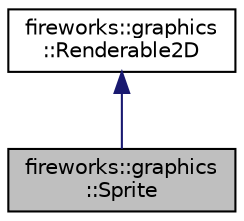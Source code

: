 digraph "fireworks::graphics::Sprite"
{
 // LATEX_PDF_SIZE
  edge [fontname="Helvetica",fontsize="10",labelfontname="Helvetica",labelfontsize="10"];
  node [fontname="Helvetica",fontsize="10",shape=record];
  Node1 [label="fireworks::graphics\l::Sprite",height=0.2,width=0.4,color="black", fillcolor="grey75", style="filled", fontcolor="black",tooltip="The class responsible for drawing the Sprites in the scene."];
  Node2 -> Node1 [dir="back",color="midnightblue",fontsize="10",style="solid",fontname="Helvetica"];
  Node2 [label="fireworks::graphics\l::Renderable2D",height=0.2,width=0.4,color="black", fillcolor="white", style="filled",URL="$classfireworks_1_1graphics_1_1_renderable2_d.html",tooltip="The Class responsible for drawing the basic Renderable objects onto the screen."];
}

